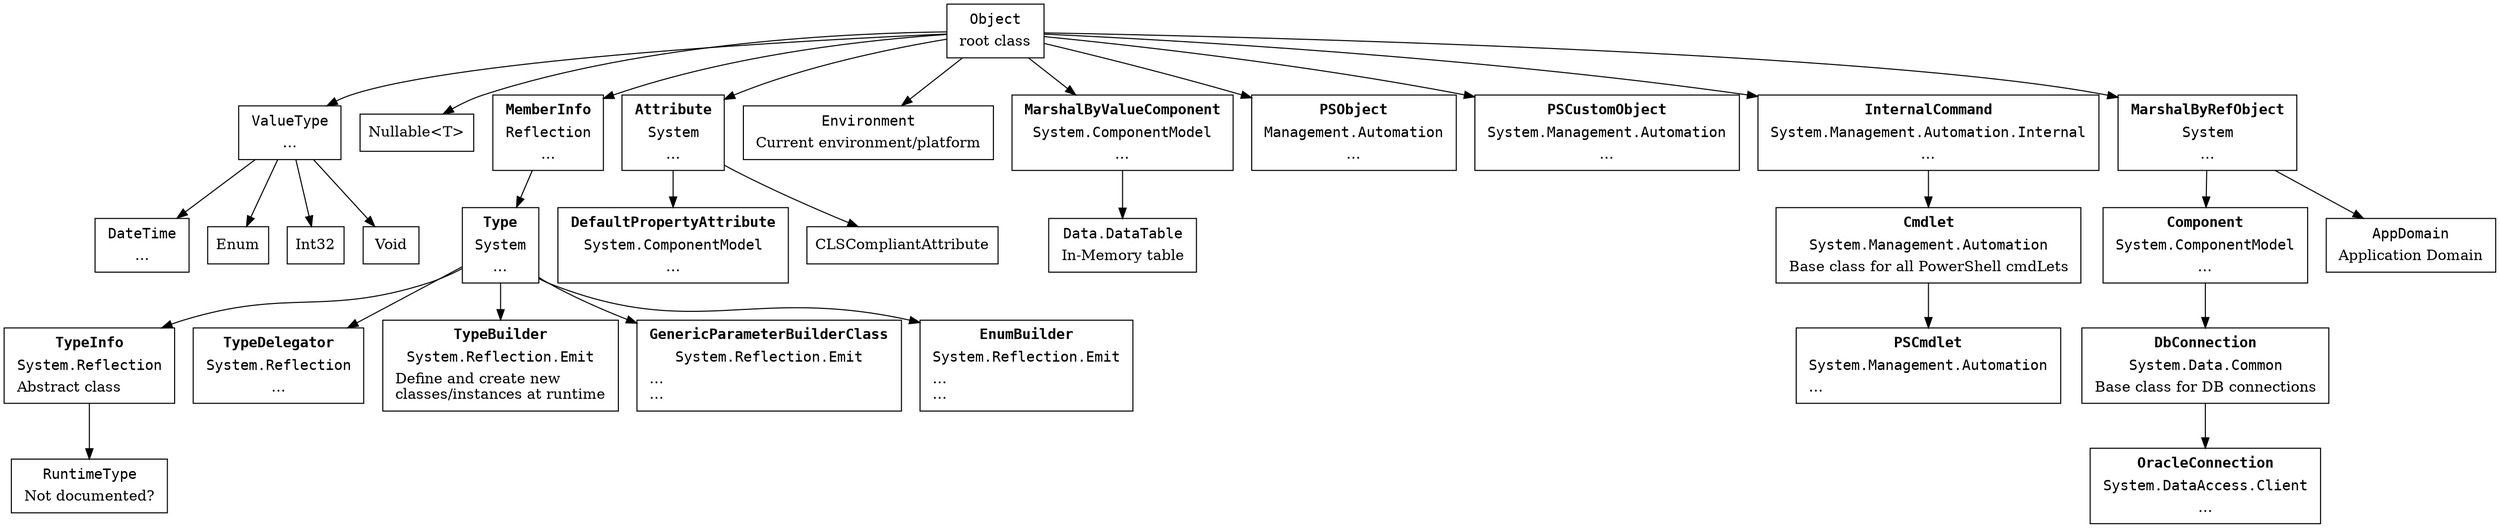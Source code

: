 digraph hierarchy {

    node [ shape=box ]
   
    System_Object[ label=< <table border="0"><tr><td align="text"><font face="Courier">Object</font></td></tr><tr><td align="text">root class<br align="left"/></td></tr></table> > ];


    System_ValueType [ label=< <table border="0"><tr><td align="text"><font face="Courier">ValueType</font></td></tr><tr><td>…</td></tr></table> > ];
    System_DateTime [ label=< <table border="0"><tr><td align="text"><font face="Courier">DateTime</font></td></tr><tr><td>…</td></tr></table> > ];

    System_Enum [ label = "Enum" ];

    System_Int32 [ label = "Int32" ];

    System_Void [ label = "Void" ];

    System_Nullable [ label = "Nullable<T>" ];

//  System_Reflection_Memberinfo [ label = "Reflection.MemberInfo" ];

    System_Reflection_Memberinfo [ label=< <table border="0">
       <tr><td align="text"><font face="Courier"><b>MemberInfo</b></font></td></tr>
       <tr><td align="text"><font face="Courier">Reflection</font></td></tr>
       <tr><td>…</td></tr></table> > ];

    System_Reflection_TypeInfo [ label=< <table border="0">
       <tr><td align="text"><font face="Courier"><b>TypeInfo</b></font></td></tr>
       <tr><td><font face="Courier">System.Reflection</font></td></tr>
       <tr><td align="text">Abstract class<br align="left"/></td></tr></table> > ];

    System_Reflection_TypeDelegator [ label=< <table border="0">
       <tr><td align="text"><font face="Courier"><b>TypeDelegator</b></font></td></tr>
       <tr><td align="text"><font face="Courier">System.Reflection</font></td></tr>
       <tr><td>…</td></tr></table> > ];

    System_Reflection_Emit_TypeBuilder [ label=< <table border="0">
       <tr><td align="text"><font face="Courier"><b>TypeBuilder</b></font></td></tr>
       <tr><td align="text"><font face="Courier">System.Reflection.Emit</font></td></tr>
       <tr><td align="text">Define and create new<br align="left"/>classes/instances at runtime<br align="left"/></td></tr>
    </table> > ];

    System_Reflection_Emit_GenericTypeParameterBuilderClass [ label=< <table border="0">
       <tr><td align="text"><font face="Courier"><b>GenericParameterBuilderClass</b></font></td></tr>
       <tr><td align="text"><font face="Courier">System.Reflection.Emit</font></td></tr>
       <tr><td align="text">…<br align="left"/>…<br align="left"/></td></tr>
    </table> > ];

    System_Reflection_Emit_EnumBuilder [ label=< <table border="0">
       <tr><td align="text"><font face="Courier"><b>EnumBuilder</b></font></td></tr>
       <tr><td align="text"><font face="Courier">System.Reflection.Emit</font></td></tr>
       <tr><td align="text">…<br align="left"/>…<br align="left"/></td></tr>
    </table> > ];

    System_Type [ label=< <table border="0">
       <tr><td align="text"><font face="Courier"><b>Type</b></font></td></tr>
       <tr><td align="text"><font face="Courier">System</font></td></tr>
       <tr><td>…</td></tr></table> > ];

    System_Type -> System_Reflection_TypeInfo;
    System_Type -> System_Reflection_TypeDelegator;
    System_Type -> System_Reflection_Emit_TypeBuilder;
    System_Type -> System_Reflection_Emit_GenericTypeParameterBuilderClass;
    System_Type -> System_Reflection_Emit_EnumBuilder;

    System_Object -> System_ValueType;

    System_Object -> System_Nullable;

//  System_Attribute [ label=< <table border="0"><tr><td align="text"><font face="Courier">System.Attribute</font></td></tr><tr><td>…</td></tr></table> > ];
    System_Attribute [ label=< <table border="0">
       <tr><td align="text"><font face="Courier"><b>Attribute</b></font></td></tr>
       <tr><td align="text"><font face="Courier">System</font></td></tr>
       <tr><td>…</td></tr></table> > ];

//  System_DefaultPropertyAttribute [ label=< <table border="0"><tr><td align="text"><font face="Courier">ComponentModel.DefaultPropertyAttribute</font></td></tr><tr><td>…</td></tr></table> > ];
    System_DefaultPropertyAttribute [ label=< <table border="0">
       <tr><td align="text"><font face="Courier"><b>DefaultPropertyAttribute</b></font></td></tr>
       <tr><td align="text"><font face="Courier">System.ComponentModel</font></td></tr>
       <tr><td>…</td></tr></table> > ];

    System_Environment [ label=< <table border="0"><tr><td align="text"><font face="Courier">Environment</font></td></tr><tr><td>Current environment/platform</td></tr></table> > ];

    System_Data_DataTable[ label=< <table border="0"><tr><td align="text"><font face="Courier">Data.DataTable</font></td></tr><tr><td align="text">In-Memory table<br align="left"/></td></tr></table> > ];

    System_ComponentModel_MarshalByValueComponent-> System_Data_DataTable;

    System_Management_Automation_PSObject [ label=< <table border="0">
       <tr><td align="text"><font face="Courier"><b>PSObject</b></font></td></tr>
       <tr><td align="text"><font face="Courier">Management.Automation</font></td></tr>
       <tr><td>…</td></tr></table> > ];

    System_Management_Automation_PSCustomObject [ label=< <table border="0">
       <tr><td align="text"><font face="Courier"><b>PSCustomObject</b></font></td></tr>
       <tr><td align="text"><font face="Courier">System.Management.Automation</font></td></tr>
       <tr><td>…</td></tr></table> > ];

//  System_Management_Automation_PSCustomObject [ label=< <table border="0">
//     <tr><td align="text"><font face="Courier">Management.Automation</font></td></tr>
//     <tr><td align="text"><font face="Courier">PSCustomObject</font></td></tr>
//     <tr><td>…</td></tr></table> > ];

//  System_ComponentModel_MarshalByValueComponent[ label=< <table border="0"><tr><td align="text"><font face="Courier">ComponentModel.MarshalByValueComponent</font></td></tr><tr><td align="text">- Implements IComponent<br align="left"/>- Provides the base implementation<br align="left"/>for remotable components<br align="left"/>that are marshaled by value <br align="left"/>(a copy of the serialized object is passed).<br align="left"/></td></tr></table> > ];
    System_ComponentModel_MarshalByValueComponent [ label=< <table border="0">
       <tr><td align="text"><font face="Courier"><b>MarshalByValueComponent</b></font></td></tr>
       <tr><td align="text"><font face="Courier">System.ComponentModel</font></td></tr>
       <tr><td>…</td></tr></table> > ];

    System_ComponentModel_Component [ label=< <table border="0">
       <tr><td align="text"><font face="Courier"><b>Component</b></font></td></tr>
       <tr><td align="text"><font face="Courier">System.ComponentModel</font></td></tr>
       <tr><td>…</td></tr></table> > ];

    System_Data_Common_DbConnection [ label=< <table border="0">
       <tr><td align="text"><font face="Courier"><b>DbConnection</b></font></td></tr>
       <tr><td align="text"><font face="Courier">System.Data.Common</font></td></tr>
       <tr><td>Base class for DB connections</td></tr></table> > ];

    Oracle_DataAccess_Client_OracleConnection [ label=< <table border="0">
       <tr><td align="text"><font face="Courier"><b>OracleConnection</b></font></td></tr>
       <tr><td align="text"><font face="Courier">System.DataAccess.Client</font></td></tr>
       <tr><td>…</td></tr></table> > ];

    System_Management_Automation_Cmdlet [ label=< <table border="0">
       <tr><td align="text"><font face="Courier"><b>Cmdlet</b></font></td></tr>
       <tr><td align="text"><font face="Courier">System.Management.Automation</font></td></tr>
       <tr><td align="text">Base class for all PowerShell cmdLets<br align="left"/></td></tr></table> > ];

    System_Management_Automation_PSCmdlet [ label=< <table border="0">
       <tr><td align="text"><font face="Courier"><b>PSCmdlet</b></font></td></tr>
       <tr><td align="text"><font face="Courier">System.Management.Automation</font></td></tr>
       <tr><td align="text">…<br align="left"/></td></tr></table> > ];

    System_Management_Automation_Internal_InternalCommand [ label=< <table border="0">
       <tr><td align="text"><font face="Courier"><b>InternalCommand</b></font></td></tr>
       <tr><td align="text"><font face="Courier">System.Management.Automation.Internal</font></td></tr>
       <tr><td>…</td></tr></table> > ];

    System_MarshalByRefObject [ label=< <table border="0">
       <tr><td align="text"><font face="Courier"><b>MarshalByRefObject</b></font></td></tr>
       <tr><td align="text"><font face="Courier">System</font></td></tr>
       <tr><td>…</td></tr></table> > ];
//   System_MarshalByRefObject [ label=< <table border="0">
//                           <tr><td align="text"><font face="Courier">MarshalByRefObject</font></td></tr>
//                           <tr><td>…</td></tr></table> > ];

     System_AppDomain [ label=< <table border="0">
                             <tr><td align="text"><font face="Courier">AppDomain</font></td></tr>
                             <tr><td>Application Domain</td></tr></table> > ];

    System_CLSCompliantAttribute [ label = "CLSCompliantAttribute" ];

    System_ValueType -> System_Enum;
    System_ValueType -> System_DateTime;

    System_ValueType -> System_Int32;

    System_ValueType -> System_Void;

    System_Object -> System_Reflection_Memberinfo;
    System_Object -> System_Environment;

    System_Object -> System_Attribute;

    System_Attribute -> System_CLSCompliantAttribute;
    System_Attribute -> System_DefaultPropertyAttribute;

    System_Reflection_Memberinfo -> System_Type;

    System_RuntimeType [ label=< <table border="0"><tr><td align="text"><font face="Courier">RuntimeType</font></td></tr><tr><td>Not documented?</td></tr></table> > ];
    System_Reflection_TypeInfo -> System_RuntimeType;

    System_Object -> System_ComponentModel_MarshalByValueComponent;

    System_Object -> System_Management_Automation_PSObject;
    System_Object -> System_Management_Automation_PSCustomObject;


   System_Object -> System_MarshalByRefObject;
   System_MarshalByRefObject -> System_AppDomain;

   System_Object -> System_Management_Automation_Internal_InternalCommand
   System_Management_Automation_Internal_InternalCommand -> System_Management_Automation_Cmdlet
   System_Management_Automation_Cmdlet -> System_Management_Automation_PSCmdlet

   System_MarshalByRefObject -> System_ComponentModel_Component
   System_ComponentModel_Component -> System_Data_Common_DbConnection
   System_Data_Common_DbConnection -> Oracle_DataAccess_Client_OracleConnection
}
